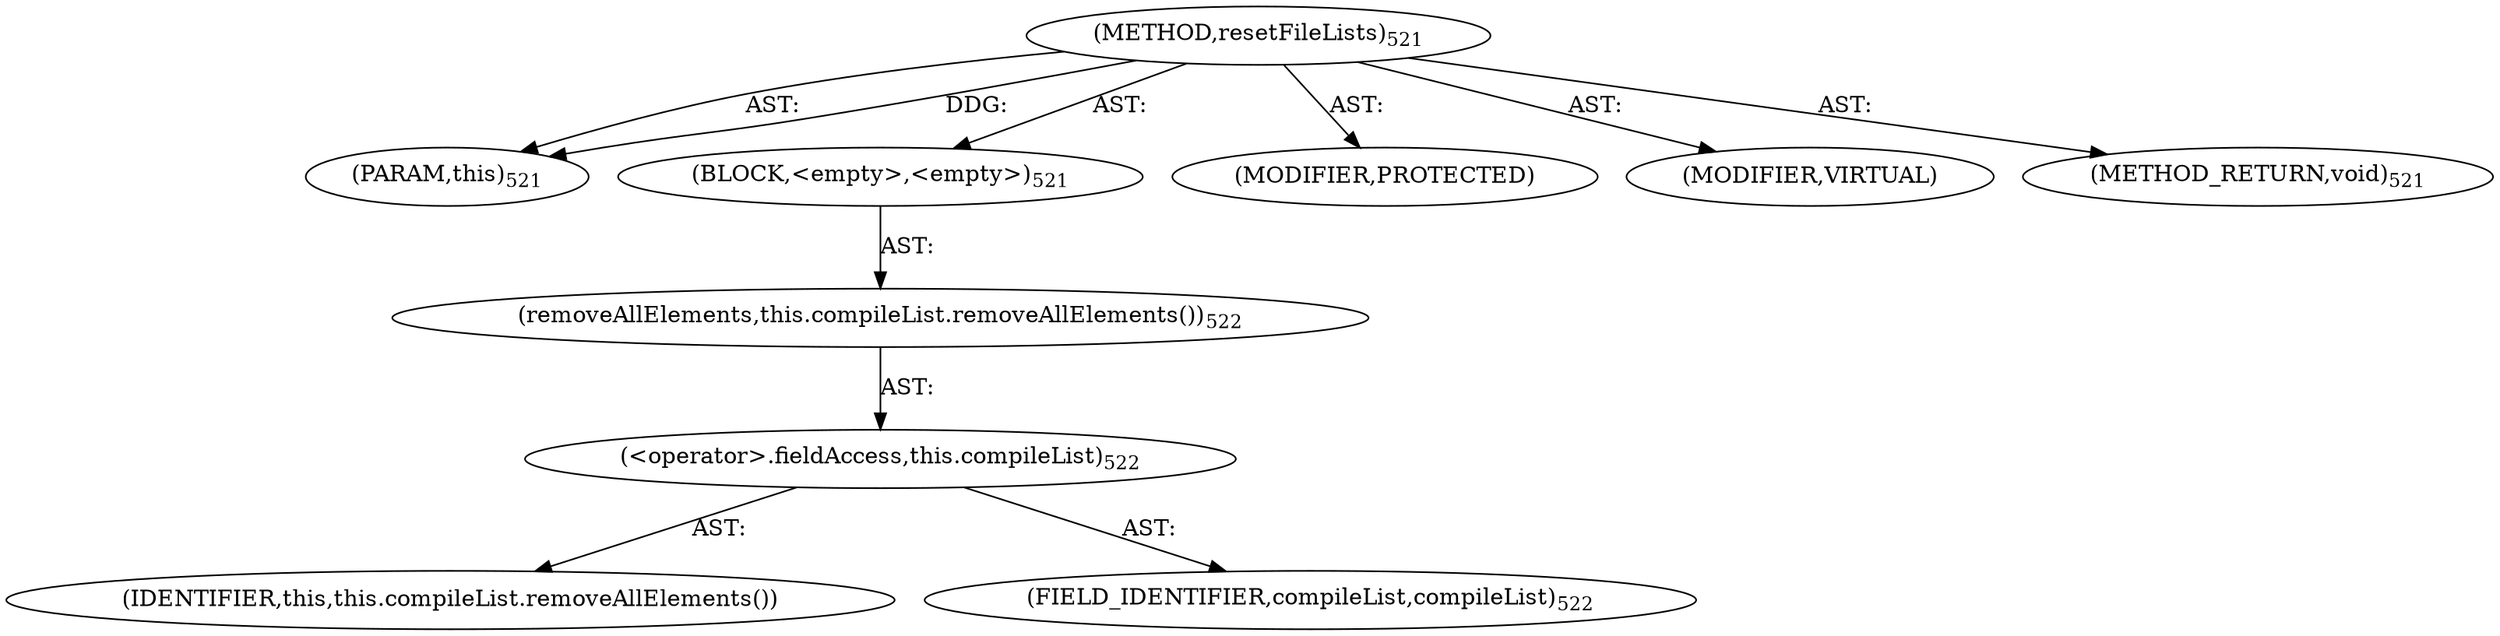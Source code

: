 digraph "resetFileLists" {  
"111669149732" [label = <(METHOD,resetFileLists)<SUB>521</SUB>> ]
"115964117049" [label = <(PARAM,this)<SUB>521</SUB>> ]
"25769803846" [label = <(BLOCK,&lt;empty&gt;,&lt;empty&gt;)<SUB>521</SUB>> ]
"30064771290" [label = <(removeAllElements,this.compileList.removeAllElements())<SUB>522</SUB>> ]
"30064771291" [label = <(&lt;operator&gt;.fieldAccess,this.compileList)<SUB>522</SUB>> ]
"68719476919" [label = <(IDENTIFIER,this,this.compileList.removeAllElements())> ]
"55834574921" [label = <(FIELD_IDENTIFIER,compileList,compileList)<SUB>522</SUB>> ]
"133143986265" [label = <(MODIFIER,PROTECTED)> ]
"133143986266" [label = <(MODIFIER,VIRTUAL)> ]
"128849018916" [label = <(METHOD_RETURN,void)<SUB>521</SUB>> ]
  "111669149732" -> "115964117049"  [ label = "AST: "] 
  "111669149732" -> "25769803846"  [ label = "AST: "] 
  "111669149732" -> "133143986265"  [ label = "AST: "] 
  "111669149732" -> "133143986266"  [ label = "AST: "] 
  "111669149732" -> "128849018916"  [ label = "AST: "] 
  "25769803846" -> "30064771290"  [ label = "AST: "] 
  "30064771290" -> "30064771291"  [ label = "AST: "] 
  "30064771291" -> "68719476919"  [ label = "AST: "] 
  "30064771291" -> "55834574921"  [ label = "AST: "] 
  "111669149732" -> "115964117049"  [ label = "DDG: "] 
}
